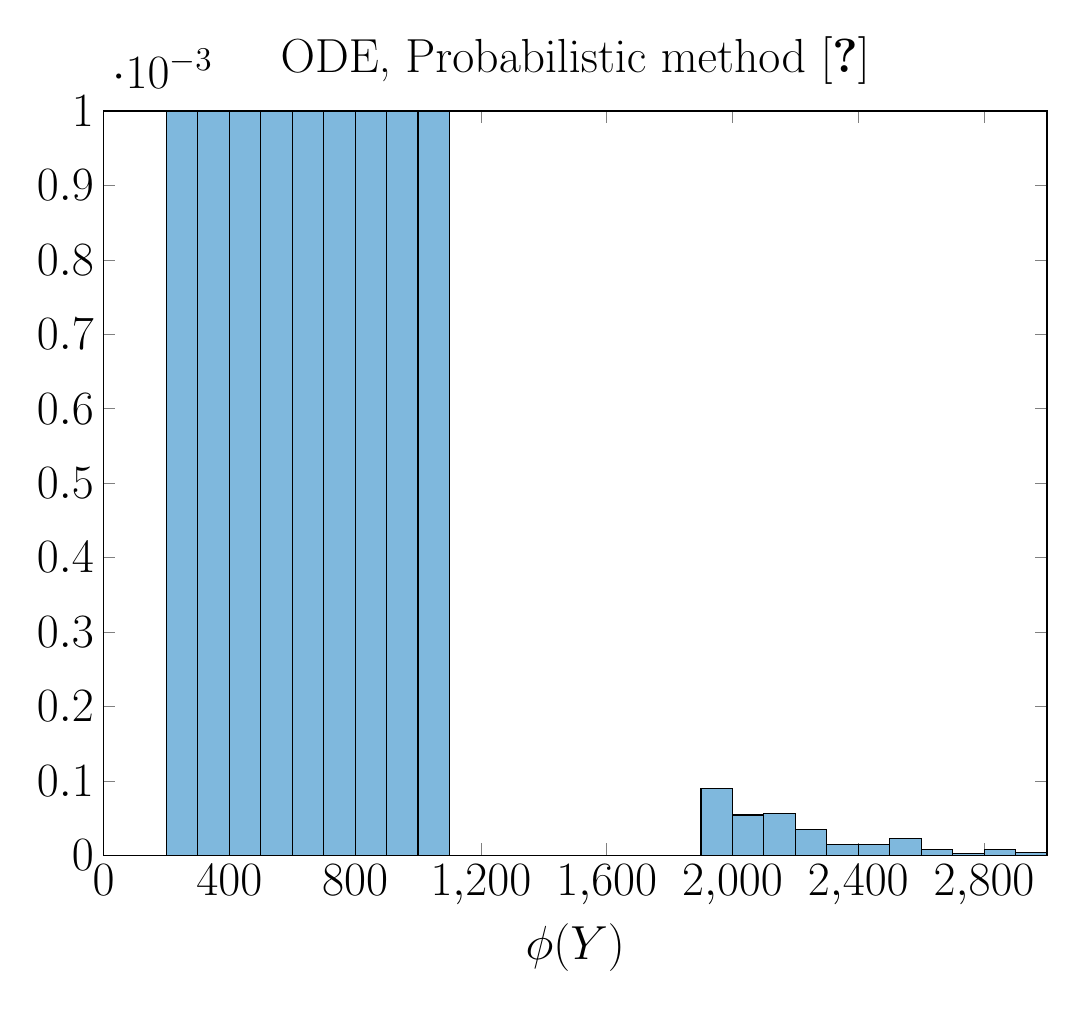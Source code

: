 % This file was created by matlab2tikz.
%
%The latest EFupdates can be retrieved from
%  http://www.mathworks.com/matlabcentral/fileexchange/22022-matlab2tikz-matlab2tikz
%where you can also make suggestions and rate matlab2tikz.
%
\definecolor{mycolor1}{rgb}{0.0,0.447,0.741}%
%
\begin{tikzpicture}

\begin{axis}[%
title = {ODE, Probabilistic method \cite{CGS16}},
width=4.717in,
height=3.721in,
at={(0.791in,0.502in)},
xtick = {0, 400, 800, 1200, 1600, 2000, 2400, 2800},
xlabel = {$\phi(Y)$},
xlabel style = {font = \LARGE},
scale only axis,
xmin=0,
xmax=3000,
ymin=0,
ymax=0.001,
axis background/.style={fill=white},
ticklabel style={font=\LARGE},legend style={font=\LARGE},title style={font=\LARGE}
]
\addplot[fill=mycolor1,fill opacity=0.5,draw=black,ybar interval,area legend] plot table[row sep=crcr] {%
x	y\\
0	0.0\\
100	0.0\\
200	0.001\\
300	0.001\\
400	0.001\\
500	0.001\\
600	0.001\\
700	0.001\\
800	0.001\\
900	0.001\\
1000	0.001\\
1100	0.0\\
1200	0.0\\
1300	0.0\\
1400	0.0\\
1500	0.0\\
1600	0.0\\
1700	0.0\\
1800	0.0\\
1900	9e-05\\
2000	5.4e-05\\
2100	5.6e-05\\
2200	3.4e-05\\
2300	1.4e-05\\
2400	1.4e-05\\
2500	2.2e-05\\
2600	8e-06\\
2700	2e-06\\
2800	8e-06\\
2900	4e-06\\
3000	2e-06\\
3100	2e-06\\
};
\end{axis}
\end{tikzpicture}%